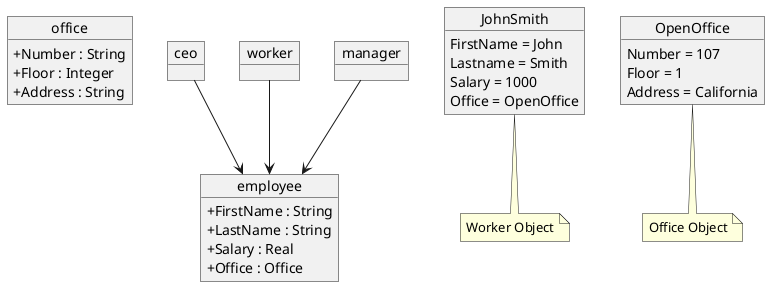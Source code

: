 @startuml
'https://plantuml.com/object-diagram

skinparam ClassAttributeIconSize 0
top to bottom direction
object office
office : + Number : String
office : + Floor : Integer
office : + Address : String

object employee
employee : + FirstName : String
employee : + LastName : String
employee : + Salary : Real
employee : + Office : Office

object ceo
object worker
object manager

ceo --> employee
worker --> employee
manager --> employee

object JohnSmith
JohnSmith : FirstName = John
JohnSmith : Lastname = Smith
JohnSmith : Salary = 1000
JohnSmith : Office = OpenOffice
note bottom of JohnSmith : Worker Object

object OpenOffice
OpenOffice : Number = 107
OpenOffice : Floor = 1
OpenOffice : Address = California
note bottom of OpenOffice : Office Object


@enduml
